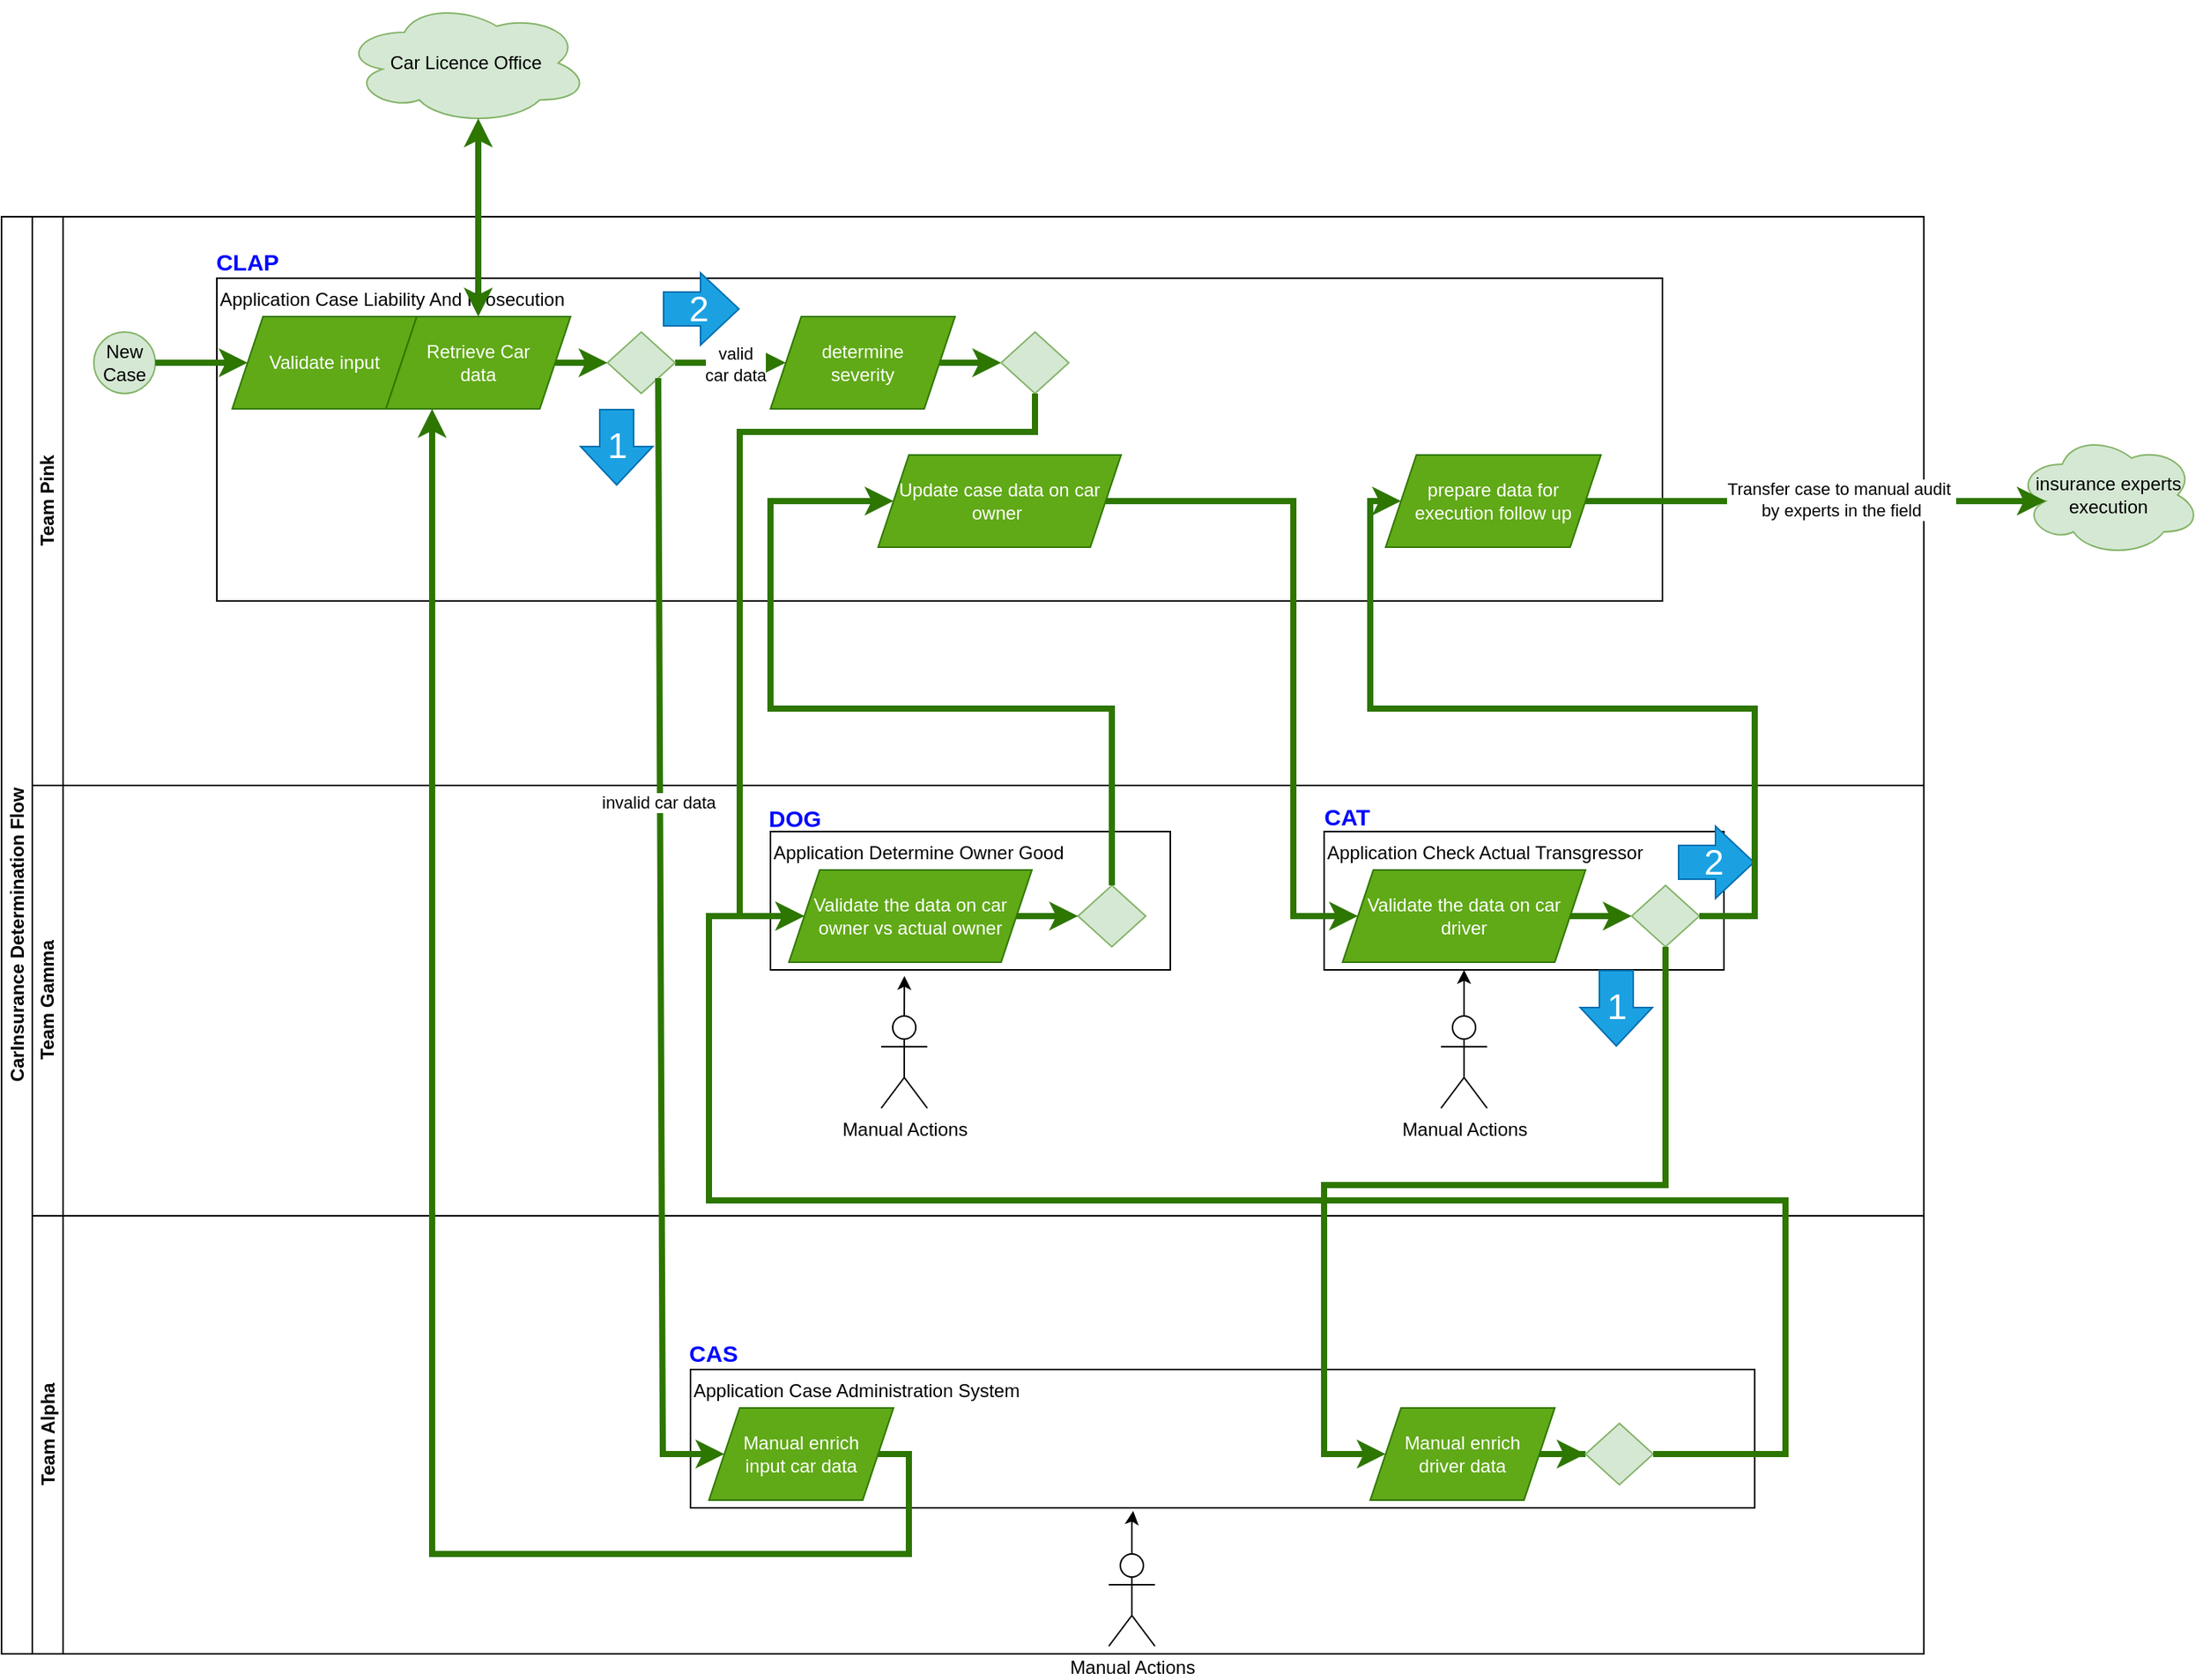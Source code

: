 <mxfile version="22.0.2" type="device">
  <diagram id="prtHgNgQTEPvFCAcTncT" name="Page-1">
    <mxGraphModel dx="2904" dy="2364" grid="1" gridSize="10" guides="1" tooltips="1" connect="1" arrows="1" fold="1" page="1" pageScale="1" pageWidth="827" pageHeight="1169" math="0" shadow="0">
      <root>
        <mxCell id="0" />
        <mxCell id="1" parent="0" />
        <mxCell id="dNxyNK7c78bLwvsdeMH5-19" value="CarInsurance Determination Flow" style="swimlane;html=1;childLayout=stackLayout;resizeParent=1;resizeParentMax=0;horizontal=0;startSize=20;horizontalStack=0;" parent="1" vertex="1">
          <mxGeometry x="20" y="120" width="1250" height="935" as="geometry" />
        </mxCell>
        <mxCell id="dNxyNK7c78bLwvsdeMH5-20" value="Team Pink" style="swimlane;html=1;startSize=20;horizontal=0;" parent="dNxyNK7c78bLwvsdeMH5-19" vertex="1">
          <mxGeometry x="20" width="1230" height="370" as="geometry" />
        </mxCell>
        <mxCell id="dNxyNK7c78bLwvsdeMH5-23" value="New Case" style="ellipse;whiteSpace=wrap;html=1;fillColor=#d5e8d4;strokeColor=#82b366;" parent="dNxyNK7c78bLwvsdeMH5-20" vertex="1">
          <mxGeometry x="40" y="75" width="40" height="40" as="geometry" />
        </mxCell>
        <mxCell id="dNxyNK7c78bLwvsdeMH5-24" value="Application Case Liability And Prosecution" style="rounded=0;whiteSpace=wrap;html=1;fontFamily=Helvetica;fontSize=12;fontColor=#000000;align=left;verticalAlign=top;" parent="dNxyNK7c78bLwvsdeMH5-20" vertex="1">
          <mxGeometry x="120" y="40" width="940" height="210" as="geometry" />
        </mxCell>
        <mxCell id="JLahKmmvktKveG1mE4vH-2" value="Validate input" style="shape=parallelogram;perimeter=parallelogramPerimeter;whiteSpace=wrap;html=1;fixedSize=1;fillColor=#60a917;fontColor=#ffffff;strokeColor=#2D7600;" parent="dNxyNK7c78bLwvsdeMH5-20" vertex="1">
          <mxGeometry x="130" y="65" width="120" height="60" as="geometry" />
        </mxCell>
        <mxCell id="JLahKmmvktKveG1mE4vH-9" style="edgeStyle=orthogonalEdgeStyle;rounded=0;orthogonalLoop=1;jettySize=auto;html=1;exitX=1;exitY=0.5;exitDx=0;exitDy=0;entryX=0;entryY=0.5;entryDx=0;entryDy=0;strokeWidth=4;fillColor=#60a917;strokeColor=#2D7600;" parent="dNxyNK7c78bLwvsdeMH5-20" source="JLahKmmvktKveG1mE4vH-3" target="JLahKmmvktKveG1mE4vH-8" edge="1">
          <mxGeometry relative="1" as="geometry" />
        </mxCell>
        <mxCell id="JLahKmmvktKveG1mE4vH-3" value="Retrieve Car &lt;br&gt;data" style="shape=parallelogram;perimeter=parallelogramPerimeter;whiteSpace=wrap;html=1;fixedSize=1;fillColor=#60a917;fontColor=#ffffff;strokeColor=#2D7600;" parent="dNxyNK7c78bLwvsdeMH5-20" vertex="1">
          <mxGeometry x="230" y="65" width="120" height="60" as="geometry" />
        </mxCell>
        <mxCell id="JLahKmmvktKveG1mE4vH-19" value="" style="edgeStyle=orthogonalEdgeStyle;rounded=0;orthogonalLoop=1;jettySize=auto;html=1;entryX=0;entryY=0.5;entryDx=0;entryDy=0;fillColor=#60a917;strokeColor=#2D7600;strokeWidth=4;" parent="dNxyNK7c78bLwvsdeMH5-20" source="JLahKmmvktKveG1mE4vH-8" target="JLahKmmvktKveG1mE4vH-21" edge="1">
          <mxGeometry relative="1" as="geometry">
            <mxPoint x="483" y="95" as="targetPoint" />
          </mxGeometry>
        </mxCell>
        <mxCell id="JLahKmmvktKveG1mE4vH-20" value="valid &lt;br&gt;car data&lt;br&gt;" style="edgeLabel;html=1;align=center;verticalAlign=middle;resizable=0;points=[];" parent="JLahKmmvktKveG1mE4vH-19" vertex="1" connectable="0">
          <mxGeometry x="0.08" y="-1" relative="1" as="geometry">
            <mxPoint as="offset" />
          </mxGeometry>
        </mxCell>
        <mxCell id="JLahKmmvktKveG1mE4vH-8" value="" style="rhombus;whiteSpace=wrap;html=1;fillColor=#d5e8d4;strokeColor=#82b366;" parent="dNxyNK7c78bLwvsdeMH5-20" vertex="1">
          <mxGeometry x="374" y="75" width="44" height="40" as="geometry" />
        </mxCell>
        <mxCell id="JLahKmmvktKveG1mE4vH-24" value="" style="edgeStyle=orthogonalEdgeStyle;rounded=0;orthogonalLoop=1;jettySize=auto;html=1;fillColor=#60a917;strokeColor=#2D7600;strokeWidth=4;" parent="dNxyNK7c78bLwvsdeMH5-20" source="JLahKmmvktKveG1mE4vH-21" target="JLahKmmvktKveG1mE4vH-23" edge="1">
          <mxGeometry relative="1" as="geometry" />
        </mxCell>
        <mxCell id="JLahKmmvktKveG1mE4vH-21" value="determine &lt;br&gt;severity" style="shape=parallelogram;perimeter=parallelogramPerimeter;whiteSpace=wrap;html=1;fixedSize=1;fillColor=#60a917;fontColor=#ffffff;strokeColor=#2D7600;" parent="dNxyNK7c78bLwvsdeMH5-20" vertex="1">
          <mxGeometry x="480" y="65" width="120" height="60" as="geometry" />
        </mxCell>
        <mxCell id="JLahKmmvktKveG1mE4vH-23" value="" style="rhombus;whiteSpace=wrap;html=1;fillColor=#d5e8d4;strokeColor=#82b366;" parent="dNxyNK7c78bLwvsdeMH5-20" vertex="1">
          <mxGeometry x="630" y="75" width="44" height="40" as="geometry" />
        </mxCell>
        <mxCell id="JLahKmmvktKveG1mE4vH-65" value="prepare data for execution follow up" style="shape=parallelogram;perimeter=parallelogramPerimeter;whiteSpace=wrap;html=1;fixedSize=1;fillColor=#60a917;fontColor=#ffffff;strokeColor=#2D7600;" parent="dNxyNK7c78bLwvsdeMH5-20" vertex="1">
          <mxGeometry x="880" y="155" width="140" height="60" as="geometry" />
        </mxCell>
        <mxCell id="odWeHe8WMvh3HsmHUbko-1" value="Update case data on car owner&amp;nbsp;" style="shape=parallelogram;perimeter=parallelogramPerimeter;whiteSpace=wrap;html=1;fixedSize=1;fillColor=#60a917;fontColor=#ffffff;strokeColor=#2D7600;" parent="dNxyNK7c78bLwvsdeMH5-20" vertex="1">
          <mxGeometry x="550" y="155" width="158" height="60" as="geometry" />
        </mxCell>
        <mxCell id="odWeHe8WMvh3HsmHUbko-3" value="&lt;b&gt;&lt;font color=&quot;#0008ff&quot; style=&quot;font-size: 15px;&quot;&gt;CLAP&lt;/font&gt;&lt;/b&gt;" style="text;html=1;strokeColor=none;fillColor=none;align=center;verticalAlign=middle;whiteSpace=wrap;rounded=0;" parent="dNxyNK7c78bLwvsdeMH5-20" vertex="1">
          <mxGeometry x="110" y="14" width="60" height="30" as="geometry" />
        </mxCell>
        <mxCell id="JLahKmmvktKveG1mE4vH-11" value="" style="edgeStyle=orthogonalEdgeStyle;rounded=0;orthogonalLoop=1;jettySize=auto;html=1;strokeWidth=4;fillColor=#60a917;strokeColor=#2D7600;" parent="dNxyNK7c78bLwvsdeMH5-20" source="dNxyNK7c78bLwvsdeMH5-23" target="JLahKmmvktKveG1mE4vH-2" edge="1">
          <mxGeometry relative="1" as="geometry" />
        </mxCell>
        <mxCell id="3Uh9chhcTV54EPIA5pE7-5" value="" style="shape=flexArrow;endArrow=classic;html=1;rounded=0;fillColor=#1ba1e2;strokeColor=#006EAF;labelBackgroundColor=none;endWidth=24;endSize=8;width=22;" edge="1" parent="dNxyNK7c78bLwvsdeMH5-20">
          <mxGeometry width="50" height="50" relative="1" as="geometry">
            <mxPoint x="410" y="60" as="sourcePoint" />
            <mxPoint x="460" y="60" as="targetPoint" />
          </mxGeometry>
        </mxCell>
        <mxCell id="3Uh9chhcTV54EPIA5pE7-6" value="&lt;font style=&quot;font-size: 23px;&quot;&gt;2&lt;/font&gt;" style="edgeLabel;html=1;align=center;verticalAlign=middle;resizable=0;points=[];labelBackgroundColor=none;fontColor=#FFFFFF;" vertex="1" connectable="0" parent="3Uh9chhcTV54EPIA5pE7-5">
          <mxGeometry x="-0.371" y="-4" relative="1" as="geometry">
            <mxPoint x="7" y="-4" as="offset" />
          </mxGeometry>
        </mxCell>
        <mxCell id="3Uh9chhcTV54EPIA5pE7-11" value="" style="shape=flexArrow;endArrow=classic;html=1;rounded=0;fillColor=#1ba1e2;strokeColor=#006EAF;labelBackgroundColor=none;endWidth=24;endSize=8;width=22;" edge="1" parent="dNxyNK7c78bLwvsdeMH5-20">
          <mxGeometry width="50" height="50" relative="1" as="geometry">
            <mxPoint x="380" y="125" as="sourcePoint" />
            <mxPoint x="380" y="175" as="targetPoint" />
          </mxGeometry>
        </mxCell>
        <mxCell id="3Uh9chhcTV54EPIA5pE7-12" value="&lt;font style=&quot;font-size: 23px;&quot;&gt;1&lt;/font&gt;" style="edgeLabel;html=1;align=center;verticalAlign=middle;resizable=0;points=[];labelBackgroundColor=none;fontColor=#FFFFFF;" vertex="1" connectable="0" parent="3Uh9chhcTV54EPIA5pE7-11">
          <mxGeometry x="-0.371" y="-4" relative="1" as="geometry">
            <mxPoint x="4" y="8" as="offset" />
          </mxGeometry>
        </mxCell>
        <mxCell id="dNxyNK7c78bLwvsdeMH5-21" value="Team Gamma" style="swimlane;html=1;startSize=20;horizontal=0;" parent="dNxyNK7c78bLwvsdeMH5-19" vertex="1">
          <mxGeometry x="20" y="370" width="1230" height="280" as="geometry" />
        </mxCell>
        <mxCell id="JLahKmmvktKveG1mE4vH-32" value="Application Determine Owner Good" style="rounded=0;whiteSpace=wrap;html=1;fontFamily=Helvetica;fontSize=12;fontColor=#000000;align=left;verticalAlign=top;" parent="dNxyNK7c78bLwvsdeMH5-21" vertex="1">
          <mxGeometry x="480" y="30" width="260" height="90" as="geometry" />
        </mxCell>
        <mxCell id="JLahKmmvktKveG1mE4vH-33" value="Validate the data on car owner vs actual owner" style="shape=parallelogram;perimeter=parallelogramPerimeter;whiteSpace=wrap;html=1;fixedSize=1;fillColor=#60a917;fontColor=#ffffff;strokeColor=#2D7600;" parent="dNxyNK7c78bLwvsdeMH5-21" vertex="1">
          <mxGeometry x="492" y="55" width="158" height="60" as="geometry" />
        </mxCell>
        <mxCell id="JLahKmmvktKveG1mE4vH-36" value="Application Check Actual Transgressor" style="rounded=0;whiteSpace=wrap;html=1;fontFamily=Helvetica;fontSize=12;fontColor=#000000;align=left;verticalAlign=top;" parent="dNxyNK7c78bLwvsdeMH5-21" vertex="1">
          <mxGeometry x="840" y="30" width="260" height="90" as="geometry" />
        </mxCell>
        <mxCell id="JLahKmmvktKveG1mE4vH-44" style="edgeStyle=orthogonalEdgeStyle;rounded=0;orthogonalLoop=1;jettySize=auto;html=1;exitX=1;exitY=0.5;exitDx=0;exitDy=0;entryX=0;entryY=0.5;entryDx=0;entryDy=0;fillColor=#60a917;strokeColor=#2D7600;strokeWidth=4;" parent="dNxyNK7c78bLwvsdeMH5-21" source="JLahKmmvktKveG1mE4vH-37" target="JLahKmmvktKveG1mE4vH-43" edge="1">
          <mxGeometry relative="1" as="geometry" />
        </mxCell>
        <mxCell id="JLahKmmvktKveG1mE4vH-37" value="Validate the data on car driver" style="shape=parallelogram;perimeter=parallelogramPerimeter;whiteSpace=wrap;html=1;fixedSize=1;fillColor=#60a917;fontColor=#ffffff;strokeColor=#2D7600;" parent="dNxyNK7c78bLwvsdeMH5-21" vertex="1">
          <mxGeometry x="852" y="55" width="158" height="60" as="geometry" />
        </mxCell>
        <mxCell id="JLahKmmvktKveG1mE4vH-38" value="" style="rhombus;whiteSpace=wrap;html=1;fillColor=#d5e8d4;strokeColor=#82b366;" parent="dNxyNK7c78bLwvsdeMH5-21" vertex="1">
          <mxGeometry x="680" y="65" width="44" height="40" as="geometry" />
        </mxCell>
        <mxCell id="JLahKmmvktKveG1mE4vH-39" value="" style="endArrow=classic;html=1;rounded=0;entryX=0;entryY=0.5;entryDx=0;entryDy=0;exitX=1;exitY=0.5;exitDx=0;exitDy=0;fillColor=#60a917;strokeColor=#2D7600;strokeWidth=4;" parent="dNxyNK7c78bLwvsdeMH5-21" source="JLahKmmvktKveG1mE4vH-33" target="JLahKmmvktKveG1mE4vH-38" edge="1">
          <mxGeometry width="50" height="50" relative="1" as="geometry">
            <mxPoint x="460" y="100" as="sourcePoint" />
            <mxPoint x="510" y="50" as="targetPoint" />
          </mxGeometry>
        </mxCell>
        <mxCell id="JLahKmmvktKveG1mE4vH-41" value="Manual Actions" style="shape=umlActor;verticalLabelPosition=bottom;verticalAlign=top;html=1;outlineConnect=0;" parent="dNxyNK7c78bLwvsdeMH5-21" vertex="1">
          <mxGeometry x="552" y="150" width="30" height="60" as="geometry" />
        </mxCell>
        <mxCell id="JLahKmmvktKveG1mE4vH-43" value="" style="rhombus;whiteSpace=wrap;html=1;fillColor=#d5e8d4;strokeColor=#82b366;" parent="dNxyNK7c78bLwvsdeMH5-21" vertex="1">
          <mxGeometry x="1040" y="65" width="44" height="40" as="geometry" />
        </mxCell>
        <mxCell id="odWeHe8WMvh3HsmHUbko-4" value="&lt;b&gt;&lt;font color=&quot;#0008ff&quot; style=&quot;font-size: 15px;&quot;&gt;DOG&lt;/font&gt;&lt;/b&gt;" style="text;html=1;strokeColor=none;fillColor=none;align=center;verticalAlign=middle;whiteSpace=wrap;rounded=0;" parent="dNxyNK7c78bLwvsdeMH5-21" vertex="1">
          <mxGeometry x="466" y="6" width="60" height="30" as="geometry" />
        </mxCell>
        <mxCell id="odWeHe8WMvh3HsmHUbko-5" value="&lt;b&gt;&lt;font color=&quot;#0008ff&quot; style=&quot;font-size: 15px;&quot;&gt;CAT&lt;/font&gt;&lt;/b&gt;" style="text;html=1;strokeColor=none;fillColor=none;align=center;verticalAlign=middle;whiteSpace=wrap;rounded=0;" parent="dNxyNK7c78bLwvsdeMH5-21" vertex="1">
          <mxGeometry x="825" y="5" width="60" height="30" as="geometry" />
        </mxCell>
        <mxCell id="3Uh9chhcTV54EPIA5pE7-14" value="" style="shape=flexArrow;endArrow=classic;html=1;rounded=0;fillColor=#1ba1e2;strokeColor=#006EAF;labelBackgroundColor=none;endWidth=24;endSize=8;width=22;" edge="1" parent="dNxyNK7c78bLwvsdeMH5-21">
          <mxGeometry width="50" height="50" relative="1" as="geometry">
            <mxPoint x="1030" y="120" as="sourcePoint" />
            <mxPoint x="1030" y="170" as="targetPoint" />
          </mxGeometry>
        </mxCell>
        <mxCell id="3Uh9chhcTV54EPIA5pE7-15" value="&lt;font style=&quot;font-size: 23px;&quot;&gt;1&lt;/font&gt;" style="edgeLabel;html=1;align=center;verticalAlign=middle;resizable=0;points=[];labelBackgroundColor=none;fontColor=#FFFFFF;" vertex="1" connectable="0" parent="3Uh9chhcTV54EPIA5pE7-14">
          <mxGeometry x="-0.371" y="-4" relative="1" as="geometry">
            <mxPoint x="4" y="8" as="offset" />
          </mxGeometry>
        </mxCell>
        <mxCell id="3Uh9chhcTV54EPIA5pE7-16" value="" style="shape=flexArrow;endArrow=classic;html=1;rounded=0;fillColor=#1ba1e2;strokeColor=#006EAF;labelBackgroundColor=none;endWidth=24;endSize=8;width=22;" edge="1" parent="dNxyNK7c78bLwvsdeMH5-21">
          <mxGeometry width="50" height="50" relative="1" as="geometry">
            <mxPoint x="1070" y="50" as="sourcePoint" />
            <mxPoint x="1120" y="50" as="targetPoint" />
          </mxGeometry>
        </mxCell>
        <mxCell id="3Uh9chhcTV54EPIA5pE7-17" value="&lt;font style=&quot;font-size: 23px;&quot;&gt;2&lt;/font&gt;" style="edgeLabel;html=1;align=center;verticalAlign=middle;resizable=0;points=[];labelBackgroundColor=none;fontColor=#FFFFFF;" vertex="1" connectable="0" parent="3Uh9chhcTV54EPIA5pE7-16">
          <mxGeometry x="-0.371" y="-4" relative="1" as="geometry">
            <mxPoint x="7" y="-4" as="offset" />
          </mxGeometry>
        </mxCell>
        <mxCell id="3Uh9chhcTV54EPIA5pE7-21" value="" style="edgeStyle=orthogonalEdgeStyle;rounded=0;orthogonalLoop=1;jettySize=auto;html=1;entryX=0.35;entryY=1;entryDx=0;entryDy=0;entryPerimeter=0;" edge="1" parent="dNxyNK7c78bLwvsdeMH5-21" source="3Uh9chhcTV54EPIA5pE7-19" target="JLahKmmvktKveG1mE4vH-36">
          <mxGeometry relative="1" as="geometry" />
        </mxCell>
        <mxCell id="3Uh9chhcTV54EPIA5pE7-19" value="Manual Actions" style="shape=umlActor;verticalLabelPosition=bottom;verticalAlign=top;html=1;outlineConnect=0;" vertex="1" parent="dNxyNK7c78bLwvsdeMH5-21">
          <mxGeometry x="916" y="150" width="30" height="60" as="geometry" />
        </mxCell>
        <mxCell id="3Uh9chhcTV54EPIA5pE7-20" style="edgeStyle=orthogonalEdgeStyle;rounded=0;orthogonalLoop=1;jettySize=auto;html=1;exitX=0.5;exitY=0;exitDx=0;exitDy=0;exitPerimeter=0;entryX=0.335;entryY=1.044;entryDx=0;entryDy=0;entryPerimeter=0;" edge="1" parent="dNxyNK7c78bLwvsdeMH5-21" source="JLahKmmvktKveG1mE4vH-41" target="JLahKmmvktKveG1mE4vH-32">
          <mxGeometry relative="1" as="geometry" />
        </mxCell>
        <mxCell id="dNxyNK7c78bLwvsdeMH5-22" value="Team Alpha" style="swimlane;html=1;startSize=20;horizontal=0;" parent="dNxyNK7c78bLwvsdeMH5-19" vertex="1">
          <mxGeometry x="20" y="650" width="1230" height="285" as="geometry" />
        </mxCell>
        <mxCell id="JLahKmmvktKveG1mE4vH-13" value="Application Case Administration System" style="rounded=0;whiteSpace=wrap;html=1;fontFamily=Helvetica;fontSize=12;fontColor=#000000;align=left;verticalAlign=top;" parent="dNxyNK7c78bLwvsdeMH5-22" vertex="1">
          <mxGeometry x="428" y="100" width="692" height="90" as="geometry" />
        </mxCell>
        <mxCell id="JLahKmmvktKveG1mE4vH-14" value="Manual enrich &lt;br&gt;input car data" style="shape=parallelogram;perimeter=parallelogramPerimeter;whiteSpace=wrap;html=1;fixedSize=1;fillColor=#60a917;fontColor=#ffffff;strokeColor=#2D7600;" parent="dNxyNK7c78bLwvsdeMH5-22" vertex="1">
          <mxGeometry x="440" y="125" width="120" height="60" as="geometry" />
        </mxCell>
        <mxCell id="JLahKmmvktKveG1mE4vH-53" value="" style="edgeStyle=orthogonalEdgeStyle;rounded=0;orthogonalLoop=1;jettySize=auto;html=1;fillColor=#60a917;strokeColor=#2D7600;strokeWidth=4;" parent="dNxyNK7c78bLwvsdeMH5-22" source="JLahKmmvktKveG1mE4vH-48" target="JLahKmmvktKveG1mE4vH-51" edge="1">
          <mxGeometry relative="1" as="geometry" />
        </mxCell>
        <mxCell id="JLahKmmvktKveG1mE4vH-48" value="Manual enrich&lt;br&gt;driver data" style="shape=parallelogram;perimeter=parallelogramPerimeter;whiteSpace=wrap;html=1;fixedSize=1;fillColor=#60a917;fontColor=#ffffff;strokeColor=#2D7600;" parent="dNxyNK7c78bLwvsdeMH5-22" vertex="1">
          <mxGeometry x="870" y="125" width="120" height="60" as="geometry" />
        </mxCell>
        <mxCell id="JLahKmmvktKveG1mE4vH-51" value="" style="rhombus;whiteSpace=wrap;html=1;fillColor=#d5e8d4;strokeColor=#82b366;" parent="dNxyNK7c78bLwvsdeMH5-22" vertex="1">
          <mxGeometry x="1010" y="135" width="44" height="40" as="geometry" />
        </mxCell>
        <mxCell id="odWeHe8WMvh3HsmHUbko-6" value="&lt;b&gt;&lt;font color=&quot;#0008ff&quot; style=&quot;font-size: 15px;&quot;&gt;CAS&lt;/font&gt;&lt;/b&gt;" style="text;html=1;strokeColor=none;fillColor=none;align=center;verticalAlign=middle;whiteSpace=wrap;rounded=0;" parent="dNxyNK7c78bLwvsdeMH5-22" vertex="1">
          <mxGeometry x="413" y="74" width="60" height="30" as="geometry" />
        </mxCell>
        <mxCell id="3Uh9chhcTV54EPIA5pE7-23" value="" style="edgeStyle=orthogonalEdgeStyle;rounded=0;orthogonalLoop=1;jettySize=auto;html=1;entryX=0.416;entryY=1.022;entryDx=0;entryDy=0;entryPerimeter=0;" edge="1" parent="dNxyNK7c78bLwvsdeMH5-22" source="3Uh9chhcTV54EPIA5pE7-18" target="JLahKmmvktKveG1mE4vH-13">
          <mxGeometry relative="1" as="geometry" />
        </mxCell>
        <mxCell id="3Uh9chhcTV54EPIA5pE7-18" value="Manual Actions" style="shape=umlActor;verticalLabelPosition=bottom;verticalAlign=top;html=1;outlineConnect=0;" vertex="1" parent="dNxyNK7c78bLwvsdeMH5-22">
          <mxGeometry x="700" y="220" width="30" height="60" as="geometry" />
        </mxCell>
        <mxCell id="JLahKmmvktKveG1mE4vH-12" value="" style="endArrow=classic;html=1;rounded=0;exitX=1;exitY=1;exitDx=0;exitDy=0;entryX=0;entryY=0.5;entryDx=0;entryDy=0;strokeWidth=4;fillColor=#60a917;strokeColor=#2D7600;" parent="dNxyNK7c78bLwvsdeMH5-19" source="JLahKmmvktKveG1mE4vH-8" target="JLahKmmvktKveG1mE4vH-14" edge="1">
          <mxGeometry width="50" height="50" relative="1" as="geometry">
            <mxPoint x="437" y="390" as="sourcePoint" />
            <mxPoint x="470" y="365" as="targetPoint" />
            <Array as="points">
              <mxPoint x="430" y="805" />
            </Array>
          </mxGeometry>
        </mxCell>
        <mxCell id="JLahKmmvktKveG1mE4vH-17" value="invalid car data" style="edgeLabel;html=1;align=center;verticalAlign=middle;resizable=0;points=[];" parent="JLahKmmvktKveG1mE4vH-12" vertex="1" connectable="0">
          <mxGeometry x="-0.255" y="-1" relative="1" as="geometry">
            <mxPoint as="offset" />
          </mxGeometry>
        </mxCell>
        <mxCell id="JLahKmmvktKveG1mE4vH-15" value="" style="endArrow=classic;html=1;rounded=0;exitX=1;exitY=0.5;exitDx=0;exitDy=0;entryX=0.25;entryY=1;entryDx=0;entryDy=0;strokeWidth=4;fillColor=#60a917;strokeColor=#2D7600;" parent="dNxyNK7c78bLwvsdeMH5-19" source="JLahKmmvktKveG1mE4vH-14" target="JLahKmmvktKveG1mE4vH-3" edge="1">
          <mxGeometry width="50" height="50" relative="1" as="geometry">
            <mxPoint x="380" y="555" as="sourcePoint" />
            <mxPoint x="290" y="410" as="targetPoint" />
            <Array as="points">
              <mxPoint x="590" y="805" />
              <mxPoint x="590" y="815" />
              <mxPoint x="590" y="870" />
              <mxPoint x="280" y="870" />
            </Array>
          </mxGeometry>
        </mxCell>
        <mxCell id="JLahKmmvktKveG1mE4vH-35" value="" style="edgeStyle=orthogonalEdgeStyle;rounded=0;orthogonalLoop=1;jettySize=auto;html=1;entryX=0;entryY=0.5;entryDx=0;entryDy=0;fillColor=#60a917;strokeColor=#2D7600;strokeWidth=4;" parent="dNxyNK7c78bLwvsdeMH5-19" source="JLahKmmvktKveG1mE4vH-23" target="JLahKmmvktKveG1mE4vH-33" edge="1">
          <mxGeometry relative="1" as="geometry">
            <Array as="points">
              <mxPoint x="672" y="140" />
              <mxPoint x="480" y="140" />
              <mxPoint x="480" y="455" />
            </Array>
          </mxGeometry>
        </mxCell>
        <mxCell id="JLahKmmvktKveG1mE4vH-45" style="edgeStyle=orthogonalEdgeStyle;rounded=0;orthogonalLoop=1;jettySize=auto;html=1;exitX=1;exitY=0.5;exitDx=0;exitDy=0;entryX=0;entryY=0.5;entryDx=0;entryDy=0;fillColor=#60a917;strokeColor=#2D7600;strokeWidth=4;" parent="dNxyNK7c78bLwvsdeMH5-19" source="JLahKmmvktKveG1mE4vH-43" target="JLahKmmvktKveG1mE4vH-65" edge="1">
          <mxGeometry relative="1" as="geometry">
            <mxPoint x="1170" y="455" as="targetPoint" />
            <Array as="points">
              <mxPoint x="1140" y="455" />
              <mxPoint x="1140" y="320" />
              <mxPoint x="890" y="320" />
              <mxPoint x="890" y="185" />
            </Array>
          </mxGeometry>
        </mxCell>
        <mxCell id="JLahKmmvktKveG1mE4vH-57" value="" style="edgeStyle=orthogonalEdgeStyle;rounded=0;orthogonalLoop=1;jettySize=auto;html=1;entryX=0;entryY=0.5;entryDx=0;entryDy=0;fillColor=#60a917;strokeColor=#2D7600;strokeWidth=4;" parent="dNxyNK7c78bLwvsdeMH5-19" source="JLahKmmvktKveG1mE4vH-43" target="JLahKmmvktKveG1mE4vH-48" edge="1">
          <mxGeometry relative="1" as="geometry">
            <mxPoint x="1082" y="575" as="targetPoint" />
            <Array as="points">
              <mxPoint x="1082" y="630" />
              <mxPoint x="860" y="630" />
              <mxPoint x="860" y="805" />
            </Array>
          </mxGeometry>
        </mxCell>
        <mxCell id="JLahKmmvktKveG1mE4vH-63" style="edgeStyle=orthogonalEdgeStyle;rounded=0;orthogonalLoop=1;jettySize=auto;html=1;entryX=0;entryY=0.5;entryDx=0;entryDy=0;fillColor=#60a917;strokeColor=#2D7600;strokeWidth=4;" parent="dNxyNK7c78bLwvsdeMH5-19" source="JLahKmmvktKveG1mE4vH-51" target="JLahKmmvktKveG1mE4vH-33" edge="1">
          <mxGeometry relative="1" as="geometry">
            <Array as="points">
              <mxPoint x="1160" y="805" />
              <mxPoint x="1160" y="640" />
              <mxPoint x="460" y="640" />
              <mxPoint x="460" y="455" />
            </Array>
          </mxGeometry>
        </mxCell>
        <mxCell id="JLahKmmvktKveG1mE4vH-40" value="" style="edgeStyle=orthogonalEdgeStyle;rounded=0;orthogonalLoop=1;jettySize=auto;html=1;entryX=0;entryY=0.5;entryDx=0;entryDy=0;fillColor=#60a917;strokeColor=#2D7600;strokeWidth=4;" parent="dNxyNK7c78bLwvsdeMH5-19" source="JLahKmmvktKveG1mE4vH-38" target="odWeHe8WMvh3HsmHUbko-1" edge="1">
          <mxGeometry relative="1" as="geometry">
            <Array as="points">
              <mxPoint x="722" y="320" />
              <mxPoint x="500" y="320" />
              <mxPoint x="500" y="185" />
            </Array>
          </mxGeometry>
        </mxCell>
        <mxCell id="odWeHe8WMvh3HsmHUbko-2" style="edgeStyle=orthogonalEdgeStyle;rounded=0;orthogonalLoop=1;jettySize=auto;html=1;exitX=1;exitY=0.5;exitDx=0;exitDy=0;entryX=0;entryY=0.5;entryDx=0;entryDy=0;fillColor=#60a917;strokeColor=#2D7600;strokeWidth=4;" parent="dNxyNK7c78bLwvsdeMH5-19" source="odWeHe8WMvh3HsmHUbko-1" target="JLahKmmvktKveG1mE4vH-37" edge="1">
          <mxGeometry relative="1" as="geometry">
            <Array as="points">
              <mxPoint x="840" y="185" />
              <mxPoint x="840" y="455" />
            </Array>
          </mxGeometry>
        </mxCell>
        <mxCell id="JLahKmmvktKveG1mE4vH-4" value="Car Licence Office" style="ellipse;shape=cloud;whiteSpace=wrap;html=1;fillColor=#d5e8d4;strokeColor=#82b366;" parent="1" vertex="1">
          <mxGeometry x="242" y="-20" width="160" height="80" as="geometry" />
        </mxCell>
        <mxCell id="JLahKmmvktKveG1mE4vH-5" value="" style="endArrow=classic;html=1;rounded=0;endFill=1;startArrow=classic;startFill=1;entryX=0.55;entryY=0.95;entryDx=0;entryDy=0;entryPerimeter=0;strokeWidth=4;fillColor=#60a917;strokeColor=#2D7600;" parent="1" source="JLahKmmvktKveG1mE4vH-3" target="JLahKmmvktKveG1mE4vH-4" edge="1">
          <mxGeometry width="50" height="50" relative="1" as="geometry">
            <mxPoint x="342" y="320" as="sourcePoint" />
            <mxPoint x="300" y="80" as="targetPoint" />
            <Array as="points" />
          </mxGeometry>
        </mxCell>
        <mxCell id="JLahKmmvktKveG1mE4vH-66" value="insurance experts execution" style="ellipse;shape=cloud;whiteSpace=wrap;html=1;fillColor=#d5e8d4;strokeColor=#82b366;" parent="1" vertex="1">
          <mxGeometry x="1330" y="261" width="120" height="80" as="geometry" />
        </mxCell>
        <mxCell id="JLahKmmvktKveG1mE4vH-67" style="edgeStyle=orthogonalEdgeStyle;rounded=0;orthogonalLoop=1;jettySize=auto;html=1;exitX=1;exitY=0.5;exitDx=0;exitDy=0;entryX=0.16;entryY=0.55;entryDx=0;entryDy=0;entryPerimeter=0;fillColor=#60a917;strokeColor=#2D7600;strokeWidth=4;" parent="1" source="JLahKmmvktKveG1mE4vH-65" target="JLahKmmvktKveG1mE4vH-66" edge="1">
          <mxGeometry relative="1" as="geometry" />
        </mxCell>
        <mxCell id="JLahKmmvktKveG1mE4vH-68" value="Transfer case to manual audit&amp;nbsp; &lt;br&gt;by experts in the field" style="edgeLabel;html=1;align=center;verticalAlign=middle;resizable=0;points=[];" parent="JLahKmmvktKveG1mE4vH-67" vertex="1" connectable="0">
          <mxGeometry x="0.106" y="1" relative="1" as="geometry">
            <mxPoint as="offset" />
          </mxGeometry>
        </mxCell>
      </root>
    </mxGraphModel>
  </diagram>
</mxfile>
